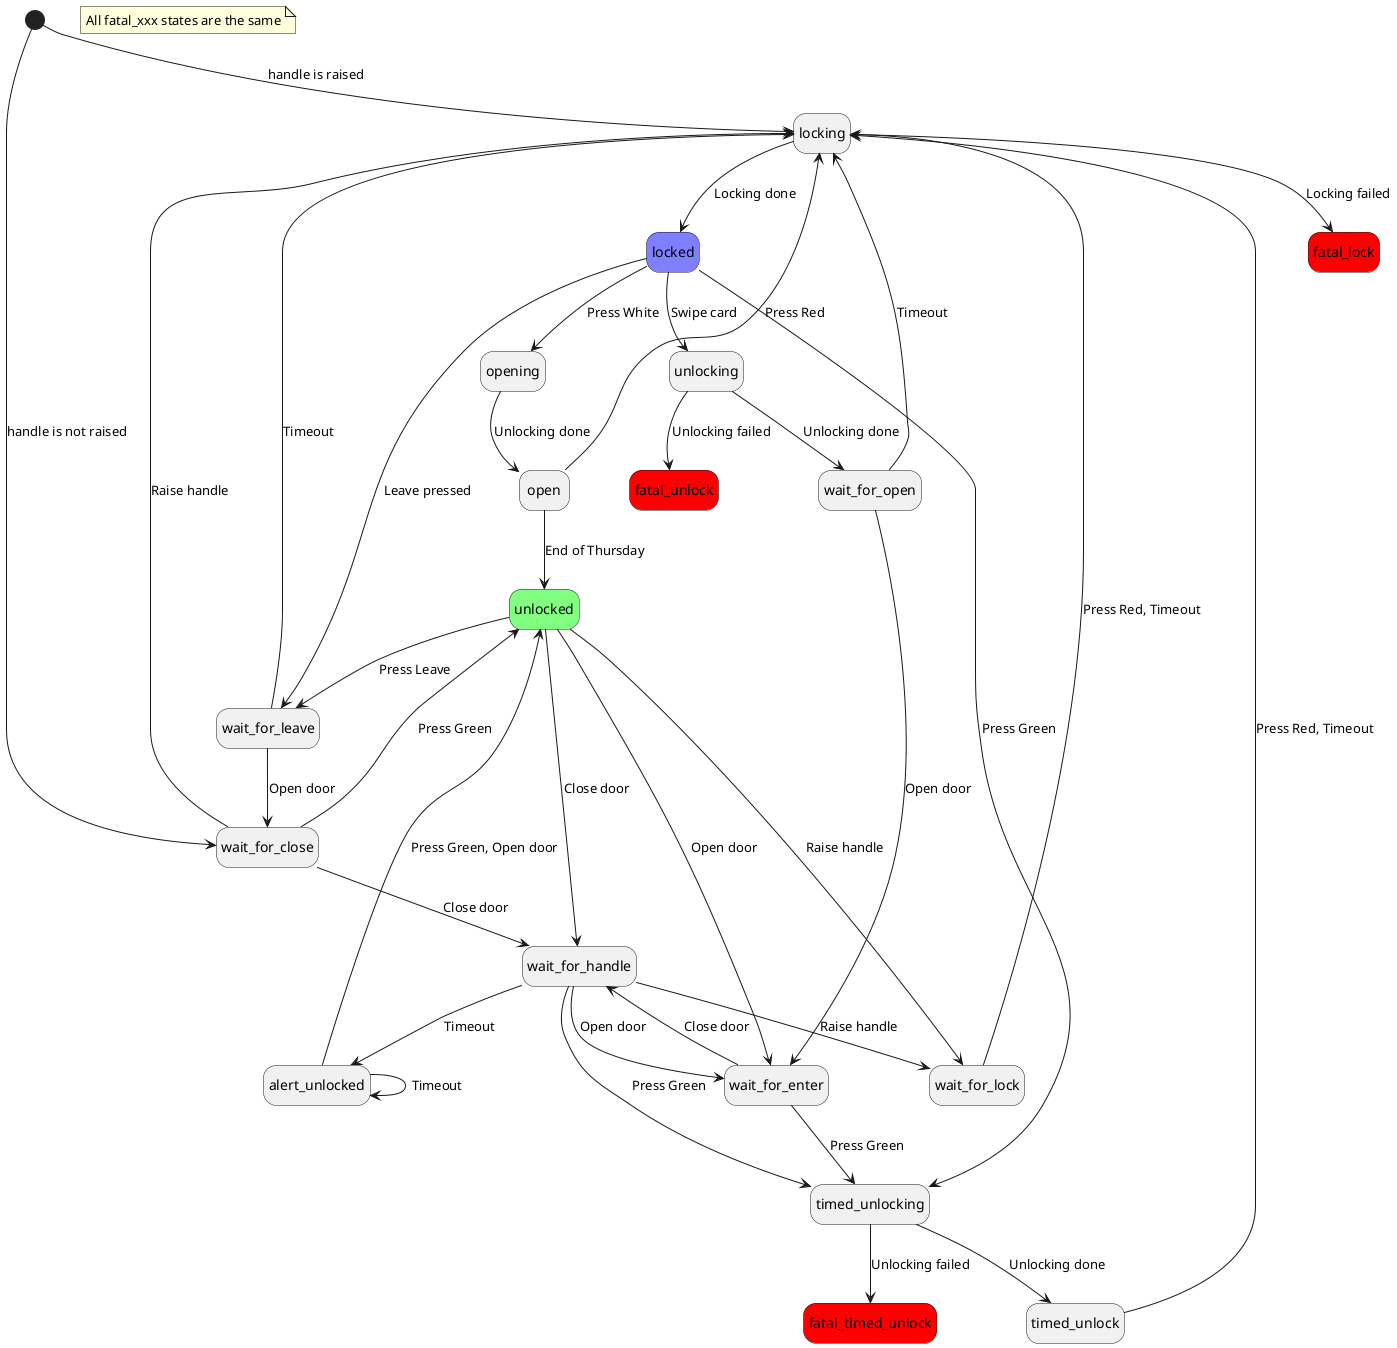 @startuml
hide empty description

state fatal_lock #ff0000
state fatal_unlock #ff0000
state fatal_timed_unlock #ff0000

note "All fatal_xxx states are the same" as fatal_note

state locked #8080ff
state unlocked #80ff80

[*] --> locking: handle is raised
[*] --> wait_for_close: handle is not raised
alert_unlocked --> alert_unlocked: Timeout
alert_unlocked --> unlocked: Press Green, Open door
locked --> opening: Press White
locked --> timed_unlocking: Press Green
locked --> unlocking: Swipe card
locked --> wait_for_leave: Leave pressed
locking --> fatal_lock: Locking failed
locking --> locked: Locking done
open --> locking: Press Red
open --> unlocked: End of Thursday
opening --> open: Unlocking done
timed_unlock --> locking: Press Red, Timeout
timed_unlocking --> fatal_timed_unlock: Unlocking failed
timed_unlocking --> timed_unlock: Unlocking done
unlocked --> wait_for_enter: Open door
unlocked --> wait_for_handle: Close door
unlocked --> wait_for_leave: Press Leave
unlocked --> wait_for_lock: Raise handle
unlocking --> fatal_unlock: Unlocking failed
unlocking --> wait_for_open: Unlocking done
wait_for_close --> locking: Raise handle
wait_for_close --> unlocked: Press Green
wait_for_close --> wait_for_handle: Close door
wait_for_enter --> timed_unlocking: Press Green
wait_for_enter --> wait_for_handle: Close door
wait_for_handle --> alert_unlocked: Timeout
wait_for_handle --> timed_unlocking: Press Green
wait_for_handle --> wait_for_enter: Open door
wait_for_handle --> wait_for_lock: Raise handle
wait_for_leave --> locking: Timeout
wait_for_leave --> wait_for_close: Open door
wait_for_lock --> locking: Press Red, Timeout
wait_for_open --> locking: Timeout
wait_for_open --> wait_for_enter: Open door
@enduml
